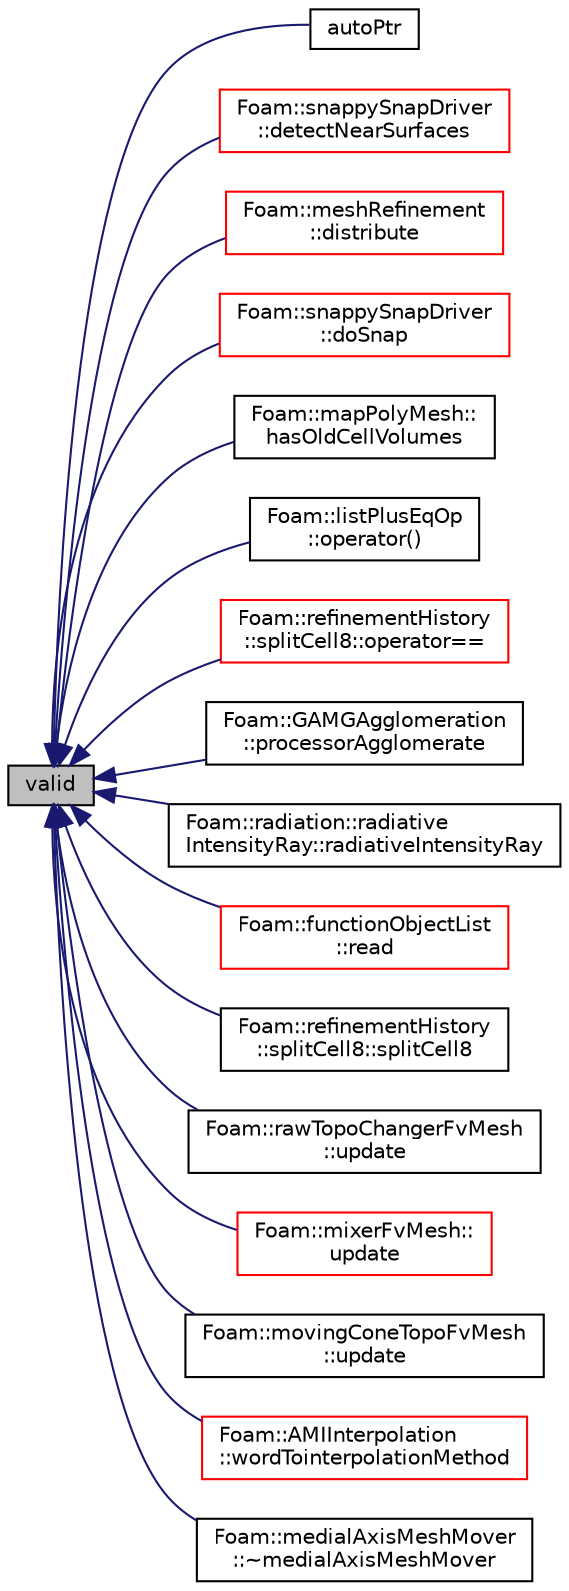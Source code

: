 digraph "valid"
{
  bgcolor="transparent";
  edge [fontname="Helvetica",fontsize="10",labelfontname="Helvetica",labelfontsize="10"];
  node [fontname="Helvetica",fontsize="10",shape=record];
  rankdir="LR";
  Node1 [label="valid",height=0.2,width=0.4,color="black", fillcolor="grey75", style="filled", fontcolor="black"];
  Node1 -> Node2 [dir="back",color="midnightblue",fontsize="10",style="solid",fontname="Helvetica"];
  Node2 [label="autoPtr",height=0.2,width=0.4,color="black",URL="$a00085.html#ac484ac00fbdfc5df884b78a7a0c049c8",tooltip="Construct either by transferring pointer or cloning. Should. "];
  Node1 -> Node3 [dir="back",color="midnightblue",fontsize="10",style="solid",fontname="Helvetica"];
  Node3 [label="Foam::snappySnapDriver\l::detectNearSurfaces",height=0.2,width=0.4,color="red",URL="$a02427.html#a1f0aa6841e7a037db0a22342f828e761",tooltip="Per patch point override displacement if in gap situation. "];
  Node1 -> Node4 [dir="back",color="midnightblue",fontsize="10",style="solid",fontname="Helvetica"];
  Node4 [label="Foam::meshRefinement\l::distribute",height=0.2,width=0.4,color="red",URL="$a01502.html#a6be2dc3eb1d541aeb83ee0a2adcc0556",tooltip="Update local numbering for mesh redistribution. "];
  Node1 -> Node5 [dir="back",color="midnightblue",fontsize="10",style="solid",fontname="Helvetica"];
  Node5 [label="Foam::snappySnapDriver\l::doSnap",height=0.2,width=0.4,color="red",URL="$a02427.html#adf0870a8be4483ecdb73b26b20d027ee"];
  Node1 -> Node6 [dir="back",color="midnightblue",fontsize="10",style="solid",fontname="Helvetica"];
  Node6 [label="Foam::mapPolyMesh::\lhasOldCellVolumes",height=0.2,width=0.4,color="black",URL="$a01460.html#abdfa8231a573e65492a1796292f5adc6"];
  Node1 -> Node7 [dir="back",color="midnightblue",fontsize="10",style="solid",fontname="Helvetica"];
  Node7 [label="Foam::listPlusEqOp\l::operator()",height=0.2,width=0.4,color="black",URL="$a01394.html#ae4420a9fd791f5ab9ebad1a3150ba899"];
  Node1 -> Node8 [dir="back",color="midnightblue",fontsize="10",style="solid",fontname="Helvetica"];
  Node8 [label="Foam::refinementHistory\l::splitCell8::operator==",height=0.2,width=0.4,color="red",URL="$a02479.html#a7f3e346682a489cd2b3083cca38efb29"];
  Node1 -> Node9 [dir="back",color="midnightblue",fontsize="10",style="solid",fontname="Helvetica"];
  Node9 [label="Foam::GAMGAgglomeration\l::processorAgglomerate",height=0.2,width=0.4,color="black",URL="$a00909.html#aa63a95dba9b13d5171d7963b9d8f795d",tooltip="Whether to agglomerate across processors. "];
  Node1 -> Node10 [dir="back",color="midnightblue",fontsize="10",style="solid",fontname="Helvetica"];
  Node10 [label="Foam::radiation::radiative\lIntensityRay::radiativeIntensityRay",height=0.2,width=0.4,color="black",URL="$a02106.html#a8ff1f62493fd44fbfb25c919f14bdc70",tooltip="Construct form components. "];
  Node1 -> Node11 [dir="back",color="midnightblue",fontsize="10",style="solid",fontname="Helvetica"];
  Node11 [label="Foam::functionObjectList\l::read",height=0.2,width=0.4,color="red",URL="$a00882.html#af816873151ddb0126e98bb2f914d8ed5",tooltip="Read and set the function objects if their data have changed. "];
  Node1 -> Node12 [dir="back",color="midnightblue",fontsize="10",style="solid",fontname="Helvetica"];
  Node12 [label="Foam::refinementHistory\l::splitCell8::splitCell8",height=0.2,width=0.4,color="black",URL="$a02479.html#a54ea2dfa7d8d9f4fb3e5f7b68cc5884d",tooltip="Construct as deep copy. "];
  Node1 -> Node13 [dir="back",color="midnightblue",fontsize="10",style="solid",fontname="Helvetica"];
  Node13 [label="Foam::rawTopoChangerFvMesh\l::update",height=0.2,width=0.4,color="black",URL="$a02121.html#aa2aac016e2bf7b5bd2b271786c2791aa",tooltip="Update the mesh for both mesh motion and topology change. "];
  Node1 -> Node14 [dir="back",color="midnightblue",fontsize="10",style="solid",fontname="Helvetica"];
  Node14 [label="Foam::mixerFvMesh::\lupdate",height=0.2,width=0.4,color="red",URL="$a01548.html#aa2aac016e2bf7b5bd2b271786c2791aa",tooltip="Update the mesh for both mesh motion and topology change. "];
  Node1 -> Node15 [dir="back",color="midnightblue",fontsize="10",style="solid",fontname="Helvetica"];
  Node15 [label="Foam::movingConeTopoFvMesh\l::update",height=0.2,width=0.4,color="black",URL="$a01568.html#aa2aac016e2bf7b5bd2b271786c2791aa",tooltip="Update the mesh for both mesh motion and topology change. "];
  Node1 -> Node16 [dir="back",color="midnightblue",fontsize="10",style="solid",fontname="Helvetica"];
  Node16 [label="Foam::AMIInterpolation\l::wordTointerpolationMethod",height=0.2,width=0.4,color="red",URL="$a00047.html#a60e3ed16ffdfe716b129e1e10820c506",tooltip="Convert word to interpolationMethod. "];
  Node1 -> Node17 [dir="back",color="midnightblue",fontsize="10",style="solid",fontname="Helvetica"];
  Node17 [label="Foam::medialAxisMeshMover\l::~medialAxisMeshMover",height=0.2,width=0.4,color="black",URL="$a01488.html#a03eb6ed57214533ca9c7282a850b1ea3"];
}
